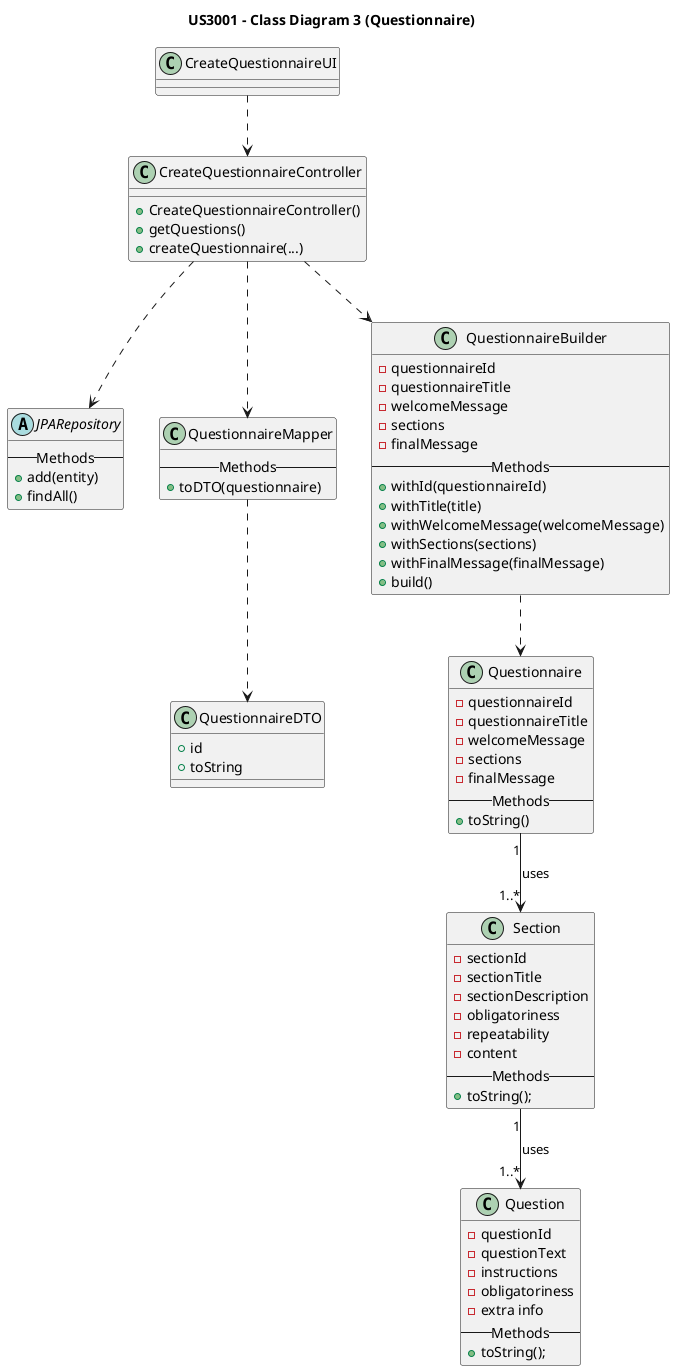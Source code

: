 @startuml

title US3001 - Class Diagram 3 (Questionnaire)


class CreateQuestionnaireUI

class CreateQuestionnaireController{

+ CreateQuestionnaireController()
+ getQuestions()
+ createQuestionnaire(...)
}

abstract JPARepository {
--Methods--
+ add(entity)
+ findAll()
}

class QuestionnaireMapper{
--Methods--
+ toDTO(questionnaire)
}

class QuestionnaireDTO{
+ id
+ toString
}

class QuestionnaireBuilder{
- questionnaireId
- questionnaireTitle
- welcomeMessage
- sections
- finalMessage
--Methods--
+ withId(questionnaireId)
+ withTitle(title)
+ withWelcomeMessage(welcomeMessage)
+ withSections(sections)
+ withFinalMessage(finalMessage)
+ build()
}

class Questionnaire{
- questionnaireId
- questionnaireTitle
- welcomeMessage
- sections
- finalMessage
--Methods--
+ toString()
}

class Section{
- sectionId
- sectionTitle
- sectionDescription
- obligatoriness
- repeatability
- content
--Methods--
+ toString();
}

class Question{
- questionId
- questionText
- instructions
- obligatoriness
- extra info
--Methods--
+ toString();
}



CreateQuestionnaireUI ..> CreateQuestionnaireController

CreateQuestionnaireController ..> QuestionnaireBuilder
CreateQuestionnaireController ..> JPARepository
CreateQuestionnaireController ..> QuestionnaireMapper

QuestionnaireMapper ..> QuestionnaireDTO

QuestionnaireBuilder ..> Questionnaire

Questionnaire "1" --> "1..*" Section:uses

Section "1"-->"1..*" Question:uses
@enduml